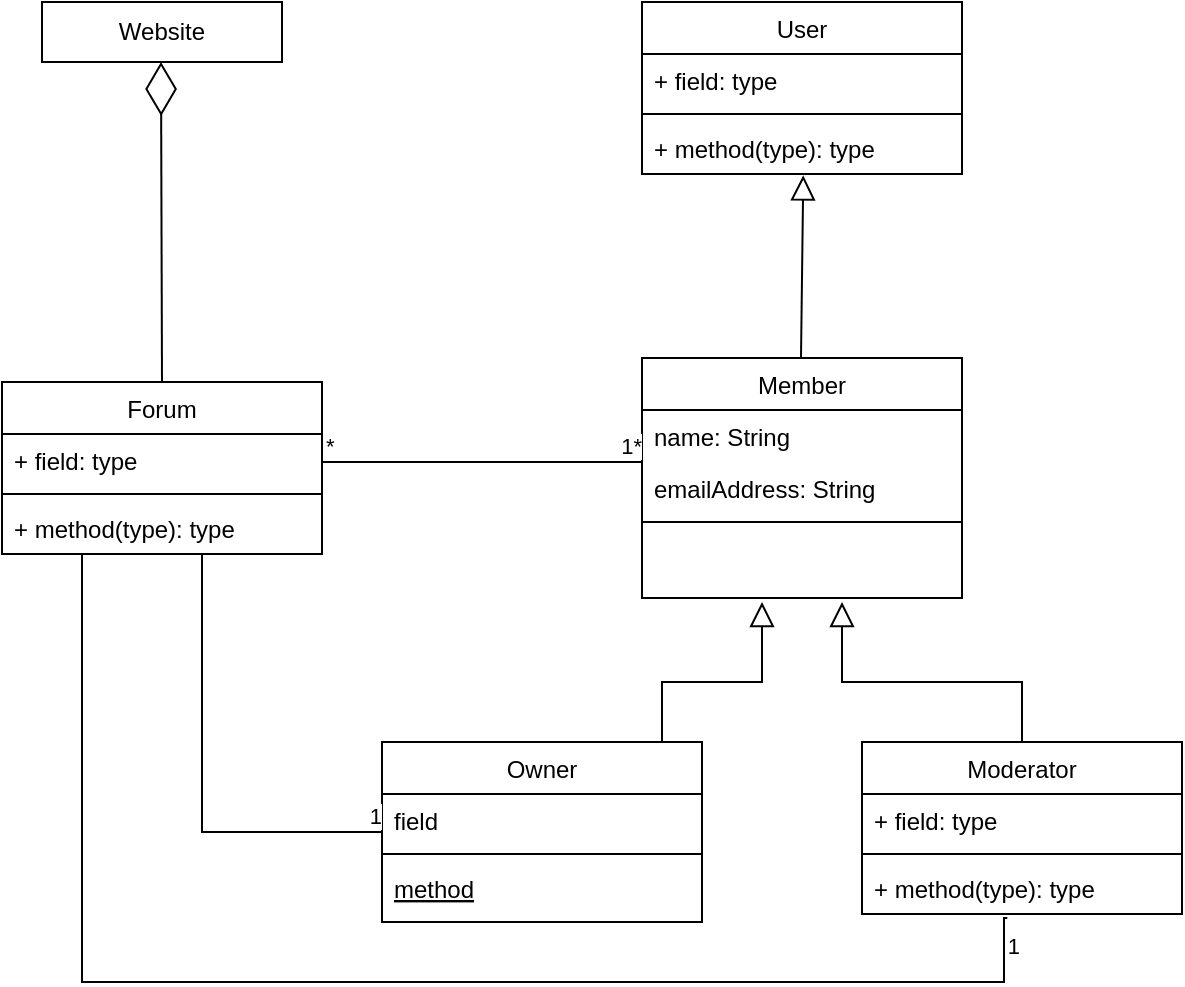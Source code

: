 <mxfile version="22.0.8" type="github">
  <diagram id="C5RBs43oDa-KdzZeNtuy" name="Page-1">
    <mxGraphModel dx="439" dy="309" grid="1" gridSize="10" guides="1" tooltips="1" connect="1" arrows="1" fold="1" page="1" pageScale="1" pageWidth="827" pageHeight="1169" math="0" shadow="0">
      <root>
        <mxCell id="WIyWlLk6GJQsqaUBKTNV-0" />
        <mxCell id="WIyWlLk6GJQsqaUBKTNV-1" parent="WIyWlLk6GJQsqaUBKTNV-0" />
        <mxCell id="zkfFHV4jXpPFQw0GAbJ--12" value="" style="endArrow=block;endSize=10;endFill=0;shadow=0;strokeWidth=1;rounded=0;edgeStyle=elbowEdgeStyle;elbow=vertical;" parent="WIyWlLk6GJQsqaUBKTNV-1" source="zkfFHV4jXpPFQw0GAbJ--6" edge="1">
          <mxGeometry width="160" relative="1" as="geometry">
            <mxPoint x="200" y="203" as="sourcePoint" />
            <mxPoint x="480" y="350" as="targetPoint" />
            <Array as="points">
              <mxPoint x="430" y="390" />
            </Array>
          </mxGeometry>
        </mxCell>
        <mxCell id="zkfFHV4jXpPFQw0GAbJ--0" value="Member" style="swimlane;fontStyle=0;align=center;verticalAlign=top;childLayout=stackLayout;horizontal=1;startSize=26;horizontalStack=0;resizeParent=1;resizeLast=0;collapsible=1;marginBottom=0;rounded=0;shadow=0;strokeWidth=1;" parent="WIyWlLk6GJQsqaUBKTNV-1" vertex="1">
          <mxGeometry x="420" y="228" width="160" height="120" as="geometry">
            <mxRectangle x="230" y="140" width="160" height="26" as="alternateBounds" />
          </mxGeometry>
        </mxCell>
        <mxCell id="zkfFHV4jXpPFQw0GAbJ--1" value="name: String" style="text;align=left;verticalAlign=top;spacingLeft=4;spacingRight=4;overflow=hidden;rotatable=0;points=[[0,0.5],[1,0.5]];portConstraint=eastwest;" parent="zkfFHV4jXpPFQw0GAbJ--0" vertex="1">
          <mxGeometry y="26" width="160" height="26" as="geometry" />
        </mxCell>
        <mxCell id="zkfFHV4jXpPFQw0GAbJ--3" value="emailAddress: String" style="text;align=left;verticalAlign=top;spacingLeft=4;spacingRight=4;overflow=hidden;rotatable=0;points=[[0,0.5],[1,0.5]];portConstraint=eastwest;rounded=0;shadow=0;html=0;" parent="zkfFHV4jXpPFQw0GAbJ--0" vertex="1">
          <mxGeometry y="52" width="160" height="26" as="geometry" />
        </mxCell>
        <mxCell id="zkfFHV4jXpPFQw0GAbJ--4" value="" style="line;html=1;strokeWidth=1;align=left;verticalAlign=middle;spacingTop=-1;spacingLeft=3;spacingRight=3;rotatable=0;labelPosition=right;points=[];portConstraint=eastwest;" parent="zkfFHV4jXpPFQw0GAbJ--0" vertex="1">
          <mxGeometry y="78" width="160" height="8" as="geometry" />
        </mxCell>
        <mxCell id="k5SR1O2HeVHpgnRolg2L-7" value="Website" style="rounded=0;whiteSpace=wrap;html=1;" vertex="1" parent="WIyWlLk6GJQsqaUBKTNV-1">
          <mxGeometry x="120" y="50" width="120" height="30" as="geometry" />
        </mxCell>
        <mxCell id="k5SR1O2HeVHpgnRolg2L-8" value="" style="endArrow=diamondThin;endFill=0;endSize=24;html=1;rounded=0;exitX=0.5;exitY=0;exitDx=0;exitDy=0;" edge="1" parent="WIyWlLk6GJQsqaUBKTNV-1" source="k5SR1O2HeVHpgnRolg2L-9">
          <mxGeometry width="160" relative="1" as="geometry">
            <mxPoint x="179.5" y="150" as="sourcePoint" />
            <mxPoint x="179.5" y="80" as="targetPoint" />
          </mxGeometry>
        </mxCell>
        <mxCell id="k5SR1O2HeVHpgnRolg2L-9" value="&lt;span style=&quot;font-weight: normal;&quot;&gt;Forum&lt;/span&gt;" style="swimlane;fontStyle=1;align=center;verticalAlign=top;childLayout=stackLayout;horizontal=1;startSize=26;horizontalStack=0;resizeParent=1;resizeParentMax=0;resizeLast=0;collapsible=1;marginBottom=0;whiteSpace=wrap;html=1;" vertex="1" parent="WIyWlLk6GJQsqaUBKTNV-1">
          <mxGeometry x="100" y="240" width="160" height="86" as="geometry">
            <mxRectangle x="100" y="142" width="80" height="30" as="alternateBounds" />
          </mxGeometry>
        </mxCell>
        <mxCell id="k5SR1O2HeVHpgnRolg2L-10" value="+ field: type" style="text;strokeColor=none;fillColor=none;align=left;verticalAlign=top;spacingLeft=4;spacingRight=4;overflow=hidden;rotatable=0;points=[[0,0.5],[1,0.5]];portConstraint=eastwest;whiteSpace=wrap;html=1;" vertex="1" parent="k5SR1O2HeVHpgnRolg2L-9">
          <mxGeometry y="26" width="160" height="26" as="geometry" />
        </mxCell>
        <mxCell id="k5SR1O2HeVHpgnRolg2L-11" value="" style="line;strokeWidth=1;fillColor=none;align=left;verticalAlign=middle;spacingTop=-1;spacingLeft=3;spacingRight=3;rotatable=0;labelPosition=right;points=[];portConstraint=eastwest;strokeColor=inherit;" vertex="1" parent="k5SR1O2HeVHpgnRolg2L-9">
          <mxGeometry y="52" width="160" height="8" as="geometry" />
        </mxCell>
        <mxCell id="k5SR1O2HeVHpgnRolg2L-12" value="+ method(type): type" style="text;strokeColor=none;fillColor=none;align=left;verticalAlign=top;spacingLeft=4;spacingRight=4;overflow=hidden;rotatable=0;points=[[0,0.5],[1,0.5]];portConstraint=eastwest;whiteSpace=wrap;html=1;" vertex="1" parent="k5SR1O2HeVHpgnRolg2L-9">
          <mxGeometry y="60" width="160" height="26" as="geometry" />
        </mxCell>
        <mxCell id="k5SR1O2HeVHpgnRolg2L-13" value="" style="endArrow=none;html=1;edgeStyle=orthogonalEdgeStyle;rounded=0;" edge="1" parent="WIyWlLk6GJQsqaUBKTNV-1">
          <mxGeometry relative="1" as="geometry">
            <mxPoint x="260" y="280" as="sourcePoint" />
            <mxPoint x="420" y="280" as="targetPoint" />
          </mxGeometry>
        </mxCell>
        <mxCell id="k5SR1O2HeVHpgnRolg2L-14" value="*" style="edgeLabel;resizable=0;html=1;align=left;verticalAlign=bottom;" connectable="0" vertex="1" parent="k5SR1O2HeVHpgnRolg2L-13">
          <mxGeometry x="-1" relative="1" as="geometry" />
        </mxCell>
        <mxCell id="k5SR1O2HeVHpgnRolg2L-15" value="1*" style="edgeLabel;resizable=0;html=1;align=right;verticalAlign=bottom;" connectable="0" vertex="1" parent="k5SR1O2HeVHpgnRolg2L-13">
          <mxGeometry x="1" relative="1" as="geometry" />
        </mxCell>
        <mxCell id="zkfFHV4jXpPFQw0GAbJ--6" value="Owner" style="swimlane;fontStyle=0;align=center;verticalAlign=top;childLayout=stackLayout;horizontal=1;startSize=26;horizontalStack=0;resizeParent=1;resizeLast=0;collapsible=1;marginBottom=0;rounded=0;shadow=0;strokeWidth=1;" parent="WIyWlLk6GJQsqaUBKTNV-1" vertex="1">
          <mxGeometry x="290" y="420" width="160" height="90" as="geometry">
            <mxRectangle x="130" y="380" width="160" height="26" as="alternateBounds" />
          </mxGeometry>
        </mxCell>
        <mxCell id="zkfFHV4jXpPFQw0GAbJ--7" value="field" style="text;align=left;verticalAlign=top;spacingLeft=4;spacingRight=4;overflow=hidden;rotatable=0;points=[[0,0.5],[1,0.5]];portConstraint=eastwest;" parent="zkfFHV4jXpPFQw0GAbJ--6" vertex="1">
          <mxGeometry y="26" width="160" height="26" as="geometry" />
        </mxCell>
        <mxCell id="zkfFHV4jXpPFQw0GAbJ--9" value="" style="line;html=1;strokeWidth=1;align=left;verticalAlign=middle;spacingTop=-1;spacingLeft=3;spacingRight=3;rotatable=0;labelPosition=right;points=[];portConstraint=eastwest;" parent="zkfFHV4jXpPFQw0GAbJ--6" vertex="1">
          <mxGeometry y="52" width="160" height="8" as="geometry" />
        </mxCell>
        <mxCell id="zkfFHV4jXpPFQw0GAbJ--10" value="method" style="text;align=left;verticalAlign=top;spacingLeft=4;spacingRight=4;overflow=hidden;rotatable=0;points=[[0,0.5],[1,0.5]];portConstraint=eastwest;fontStyle=4" parent="zkfFHV4jXpPFQw0GAbJ--6" vertex="1">
          <mxGeometry y="60" width="160" height="20" as="geometry" />
        </mxCell>
        <mxCell id="k5SR1O2HeVHpgnRolg2L-16" value="&lt;span style=&quot;font-weight: normal;&quot;&gt;Moderator&lt;/span&gt;" style="swimlane;fontStyle=1;align=center;verticalAlign=top;childLayout=stackLayout;horizontal=1;startSize=26;horizontalStack=0;resizeParent=1;resizeParentMax=0;resizeLast=0;collapsible=1;marginBottom=0;whiteSpace=wrap;html=1;" vertex="1" parent="WIyWlLk6GJQsqaUBKTNV-1">
          <mxGeometry x="530" y="420" width="160" height="86" as="geometry" />
        </mxCell>
        <mxCell id="k5SR1O2HeVHpgnRolg2L-17" value="+ field: type" style="text;strokeColor=none;fillColor=none;align=left;verticalAlign=top;spacingLeft=4;spacingRight=4;overflow=hidden;rotatable=0;points=[[0,0.5],[1,0.5]];portConstraint=eastwest;whiteSpace=wrap;html=1;" vertex="1" parent="k5SR1O2HeVHpgnRolg2L-16">
          <mxGeometry y="26" width="160" height="26" as="geometry" />
        </mxCell>
        <mxCell id="k5SR1O2HeVHpgnRolg2L-18" value="" style="line;strokeWidth=1;fillColor=none;align=left;verticalAlign=middle;spacingTop=-1;spacingLeft=3;spacingRight=3;rotatable=0;labelPosition=right;points=[];portConstraint=eastwest;strokeColor=inherit;" vertex="1" parent="k5SR1O2HeVHpgnRolg2L-16">
          <mxGeometry y="52" width="160" height="8" as="geometry" />
        </mxCell>
        <mxCell id="k5SR1O2HeVHpgnRolg2L-19" value="+ method(type): type" style="text;strokeColor=none;fillColor=none;align=left;verticalAlign=top;spacingLeft=4;spacingRight=4;overflow=hidden;rotatable=0;points=[[0,0.5],[1,0.5]];portConstraint=eastwest;whiteSpace=wrap;html=1;" vertex="1" parent="k5SR1O2HeVHpgnRolg2L-16">
          <mxGeometry y="60" width="160" height="26" as="geometry" />
        </mxCell>
        <mxCell id="k5SR1O2HeVHpgnRolg2L-21" value="" style="endArrow=block;endSize=10;endFill=0;shadow=0;strokeWidth=1;rounded=0;edgeStyle=elbowEdgeStyle;elbow=vertical;exitX=0.5;exitY=0;exitDx=0;exitDy=0;" edge="1" parent="WIyWlLk6GJQsqaUBKTNV-1" source="k5SR1O2HeVHpgnRolg2L-16">
          <mxGeometry width="160" relative="1" as="geometry">
            <mxPoint x="400" y="290" as="sourcePoint" />
            <mxPoint x="520" y="350" as="targetPoint" />
            <Array as="points">
              <mxPoint x="560" y="390" />
            </Array>
          </mxGeometry>
        </mxCell>
        <mxCell id="k5SR1O2HeVHpgnRolg2L-34" value="&lt;span style=&quot;font-weight: normal;&quot;&gt;User&lt;/span&gt;" style="swimlane;fontStyle=1;align=center;verticalAlign=top;childLayout=stackLayout;horizontal=1;startSize=26;horizontalStack=0;resizeParent=1;resizeParentMax=0;resizeLast=0;collapsible=1;marginBottom=0;whiteSpace=wrap;html=1;" vertex="1" parent="WIyWlLk6GJQsqaUBKTNV-1">
          <mxGeometry x="420" y="50" width="160" height="86" as="geometry" />
        </mxCell>
        <mxCell id="k5SR1O2HeVHpgnRolg2L-35" value="+ field: type" style="text;strokeColor=none;fillColor=none;align=left;verticalAlign=top;spacingLeft=4;spacingRight=4;overflow=hidden;rotatable=0;points=[[0,0.5],[1,0.5]];portConstraint=eastwest;whiteSpace=wrap;html=1;" vertex="1" parent="k5SR1O2HeVHpgnRolg2L-34">
          <mxGeometry y="26" width="160" height="26" as="geometry" />
        </mxCell>
        <mxCell id="k5SR1O2HeVHpgnRolg2L-36" value="" style="line;strokeWidth=1;fillColor=none;align=left;verticalAlign=middle;spacingTop=-1;spacingLeft=3;spacingRight=3;rotatable=0;labelPosition=right;points=[];portConstraint=eastwest;strokeColor=inherit;" vertex="1" parent="k5SR1O2HeVHpgnRolg2L-34">
          <mxGeometry y="52" width="160" height="8" as="geometry" />
        </mxCell>
        <mxCell id="k5SR1O2HeVHpgnRolg2L-37" value="+ method(type): type" style="text;strokeColor=none;fillColor=none;align=left;verticalAlign=top;spacingLeft=4;spacingRight=4;overflow=hidden;rotatable=0;points=[[0,0.5],[1,0.5]];portConstraint=eastwest;whiteSpace=wrap;html=1;" vertex="1" parent="k5SR1O2HeVHpgnRolg2L-34">
          <mxGeometry y="60" width="160" height="26" as="geometry" />
        </mxCell>
        <mxCell id="k5SR1O2HeVHpgnRolg2L-40" value="" style="endArrow=block;endSize=10;endFill=0;html=1;rounded=0;entryX=0.504;entryY=1.026;entryDx=0;entryDy=0;entryPerimeter=0;" edge="1" parent="WIyWlLk6GJQsqaUBKTNV-1" target="k5SR1O2HeVHpgnRolg2L-37">
          <mxGeometry width="160" relative="1" as="geometry">
            <mxPoint x="499.5" y="228" as="sourcePoint" />
            <mxPoint x="499.5" y="158" as="targetPoint" />
          </mxGeometry>
        </mxCell>
        <mxCell id="k5SR1O2HeVHpgnRolg2L-42" value="" style="endArrow=none;html=1;edgeStyle=orthogonalEdgeStyle;rounded=0;entryX=0;entryY=0.5;entryDx=0;entryDy=0;" edge="1" parent="WIyWlLk6GJQsqaUBKTNV-1" source="k5SR1O2HeVHpgnRolg2L-9" target="zkfFHV4jXpPFQw0GAbJ--6">
          <mxGeometry relative="1" as="geometry">
            <mxPoint x="130" y="470" as="sourcePoint" />
            <mxPoint x="130" y="500" as="targetPoint" />
            <Array as="points">
              <mxPoint x="200" y="465" />
            </Array>
          </mxGeometry>
        </mxCell>
        <mxCell id="k5SR1O2HeVHpgnRolg2L-44" value="1" style="edgeLabel;resizable=0;html=1;align=right;verticalAlign=bottom;" connectable="0" vertex="1" parent="k5SR1O2HeVHpgnRolg2L-42">
          <mxGeometry x="1" relative="1" as="geometry" />
        </mxCell>
        <mxCell id="k5SR1O2HeVHpgnRolg2L-45" value="" style="endArrow=none;html=1;edgeStyle=orthogonalEdgeStyle;rounded=0;entryX=0.454;entryY=1.077;entryDx=0;entryDy=0;entryPerimeter=0;" edge="1" parent="WIyWlLk6GJQsqaUBKTNV-1" target="k5SR1O2HeVHpgnRolg2L-19">
          <mxGeometry relative="1" as="geometry">
            <mxPoint x="140" y="326" as="sourcePoint" />
            <mxPoint x="140" y="526" as="targetPoint" />
            <Array as="points">
              <mxPoint x="140" y="540" />
              <mxPoint x="601" y="540" />
              <mxPoint x="601" y="508" />
            </Array>
          </mxGeometry>
        </mxCell>
        <mxCell id="k5SR1O2HeVHpgnRolg2L-46" value="1" style="edgeLabel;resizable=0;html=1;align=right;verticalAlign=bottom;" connectable="0" vertex="1" parent="k5SR1O2HeVHpgnRolg2L-45">
          <mxGeometry x="1" relative="1" as="geometry">
            <mxPoint x="7" y="22" as="offset" />
          </mxGeometry>
        </mxCell>
      </root>
    </mxGraphModel>
  </diagram>
</mxfile>
